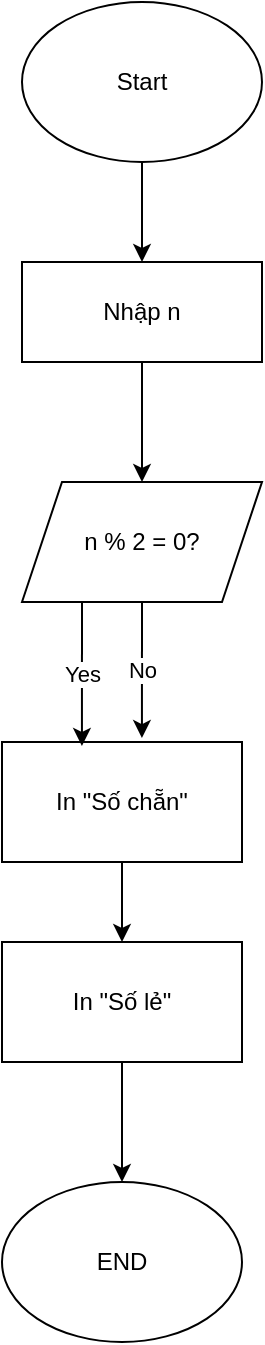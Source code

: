 <mxfile version="24.8.6">
  <diagram id="AlFm-hEhEajGzTMCzTWu" name="Trang-1">
    <mxGraphModel dx="666" dy="534" grid="0" gridSize="10" guides="1" tooltips="1" connect="1" arrows="1" fold="1" page="0" pageScale="1" pageWidth="827" pageHeight="1169" math="0" shadow="0">
      <root>
        <mxCell id="0" />
        <mxCell id="1" parent="0" />
        <mxCell id="s0wxERJIFIyE6TdGPSv7-1" style="edgeStyle=orthogonalEdgeStyle;rounded=0;orthogonalLoop=1;jettySize=auto;html=1;exitX=0.5;exitY=1;exitDx=0;exitDy=0;entryX=0.5;entryY=0;entryDx=0;entryDy=0;" edge="1" parent="1" source="s0wxERJIFIyE6TdGPSv7-2" target="s0wxERJIFIyE6TdGPSv7-4">
          <mxGeometry relative="1" as="geometry" />
        </mxCell>
        <mxCell id="s0wxERJIFIyE6TdGPSv7-2" value="Start" style="ellipse;whiteSpace=wrap;html=1;" vertex="1" parent="1">
          <mxGeometry x="330" y="70" width="120" height="80" as="geometry" />
        </mxCell>
        <mxCell id="s0wxERJIFIyE6TdGPSv7-3" style="edgeStyle=orthogonalEdgeStyle;rounded=0;orthogonalLoop=1;jettySize=auto;html=1;exitX=0.5;exitY=1;exitDx=0;exitDy=0;entryX=0.5;entryY=0;entryDx=0;entryDy=0;" edge="1" parent="1" source="s0wxERJIFIyE6TdGPSv7-4" target="s0wxERJIFIyE6TdGPSv7-5">
          <mxGeometry relative="1" as="geometry" />
        </mxCell>
        <mxCell id="s0wxERJIFIyE6TdGPSv7-4" value="Nhập n" style="rounded=0;whiteSpace=wrap;html=1;" vertex="1" parent="1">
          <mxGeometry x="330" y="200" width="120" height="50" as="geometry" />
        </mxCell>
        <mxCell id="s0wxERJIFIyE6TdGPSv7-5" value="n % 2 = 0?" style="shape=parallelogram;perimeter=parallelogramPerimeter;whiteSpace=wrap;html=1;fixedSize=1;" vertex="1" parent="1">
          <mxGeometry x="330" y="310" width="120" height="60" as="geometry" />
        </mxCell>
        <mxCell id="s0wxERJIFIyE6TdGPSv7-6" style="edgeStyle=orthogonalEdgeStyle;rounded=0;orthogonalLoop=1;jettySize=auto;html=1;exitX=0.5;exitY=1;exitDx=0;exitDy=0;entryX=0.5;entryY=0;entryDx=0;entryDy=0;" edge="1" parent="1" source="s0wxERJIFIyE6TdGPSv7-7" target="s0wxERJIFIyE6TdGPSv7-9">
          <mxGeometry relative="1" as="geometry" />
        </mxCell>
        <mxCell id="s0wxERJIFIyE6TdGPSv7-7" value="In &quot;Số chẵn&quot;" style="rounded=0;whiteSpace=wrap;html=1;" vertex="1" parent="1">
          <mxGeometry x="320" y="440" width="120" height="60" as="geometry" />
        </mxCell>
        <mxCell id="s0wxERJIFIyE6TdGPSv7-8" style="edgeStyle=orthogonalEdgeStyle;rounded=0;orthogonalLoop=1;jettySize=auto;html=1;exitX=0.5;exitY=1;exitDx=0;exitDy=0;entryX=0.5;entryY=0;entryDx=0;entryDy=0;" edge="1" parent="1" source="s0wxERJIFIyE6TdGPSv7-9">
          <mxGeometry relative="1" as="geometry">
            <mxPoint x="380" y="660" as="targetPoint" />
          </mxGeometry>
        </mxCell>
        <mxCell id="s0wxERJIFIyE6TdGPSv7-9" value="In &quot;Số lẻ&quot;" style="rounded=0;whiteSpace=wrap;html=1;" vertex="1" parent="1">
          <mxGeometry x="320" y="540" width="120" height="60" as="geometry" />
        </mxCell>
        <mxCell id="s0wxERJIFIyE6TdGPSv7-10" value="Yes" style="edgeStyle=orthogonalEdgeStyle;rounded=0;orthogonalLoop=1;jettySize=auto;html=1;exitX=0.25;exitY=1;exitDx=0;exitDy=0;entryX=0.333;entryY=0.033;entryDx=0;entryDy=0;entryPerimeter=0;" edge="1" parent="1" source="s0wxERJIFIyE6TdGPSv7-5" target="s0wxERJIFIyE6TdGPSv7-7">
          <mxGeometry relative="1" as="geometry" />
        </mxCell>
        <mxCell id="s0wxERJIFIyE6TdGPSv7-11" value="No" style="edgeStyle=orthogonalEdgeStyle;rounded=0;orthogonalLoop=1;jettySize=auto;html=1;exitX=0.5;exitY=1;exitDx=0;exitDy=0;entryX=0.583;entryY=-0.033;entryDx=0;entryDy=0;entryPerimeter=0;" edge="1" parent="1" source="s0wxERJIFIyE6TdGPSv7-5" target="s0wxERJIFIyE6TdGPSv7-7">
          <mxGeometry relative="1" as="geometry" />
        </mxCell>
        <mxCell id="s0wxERJIFIyE6TdGPSv7-13" value="END" style="ellipse;whiteSpace=wrap;html=1;" vertex="1" parent="1">
          <mxGeometry x="320" y="660" width="120" height="80" as="geometry" />
        </mxCell>
      </root>
    </mxGraphModel>
  </diagram>
</mxfile>
